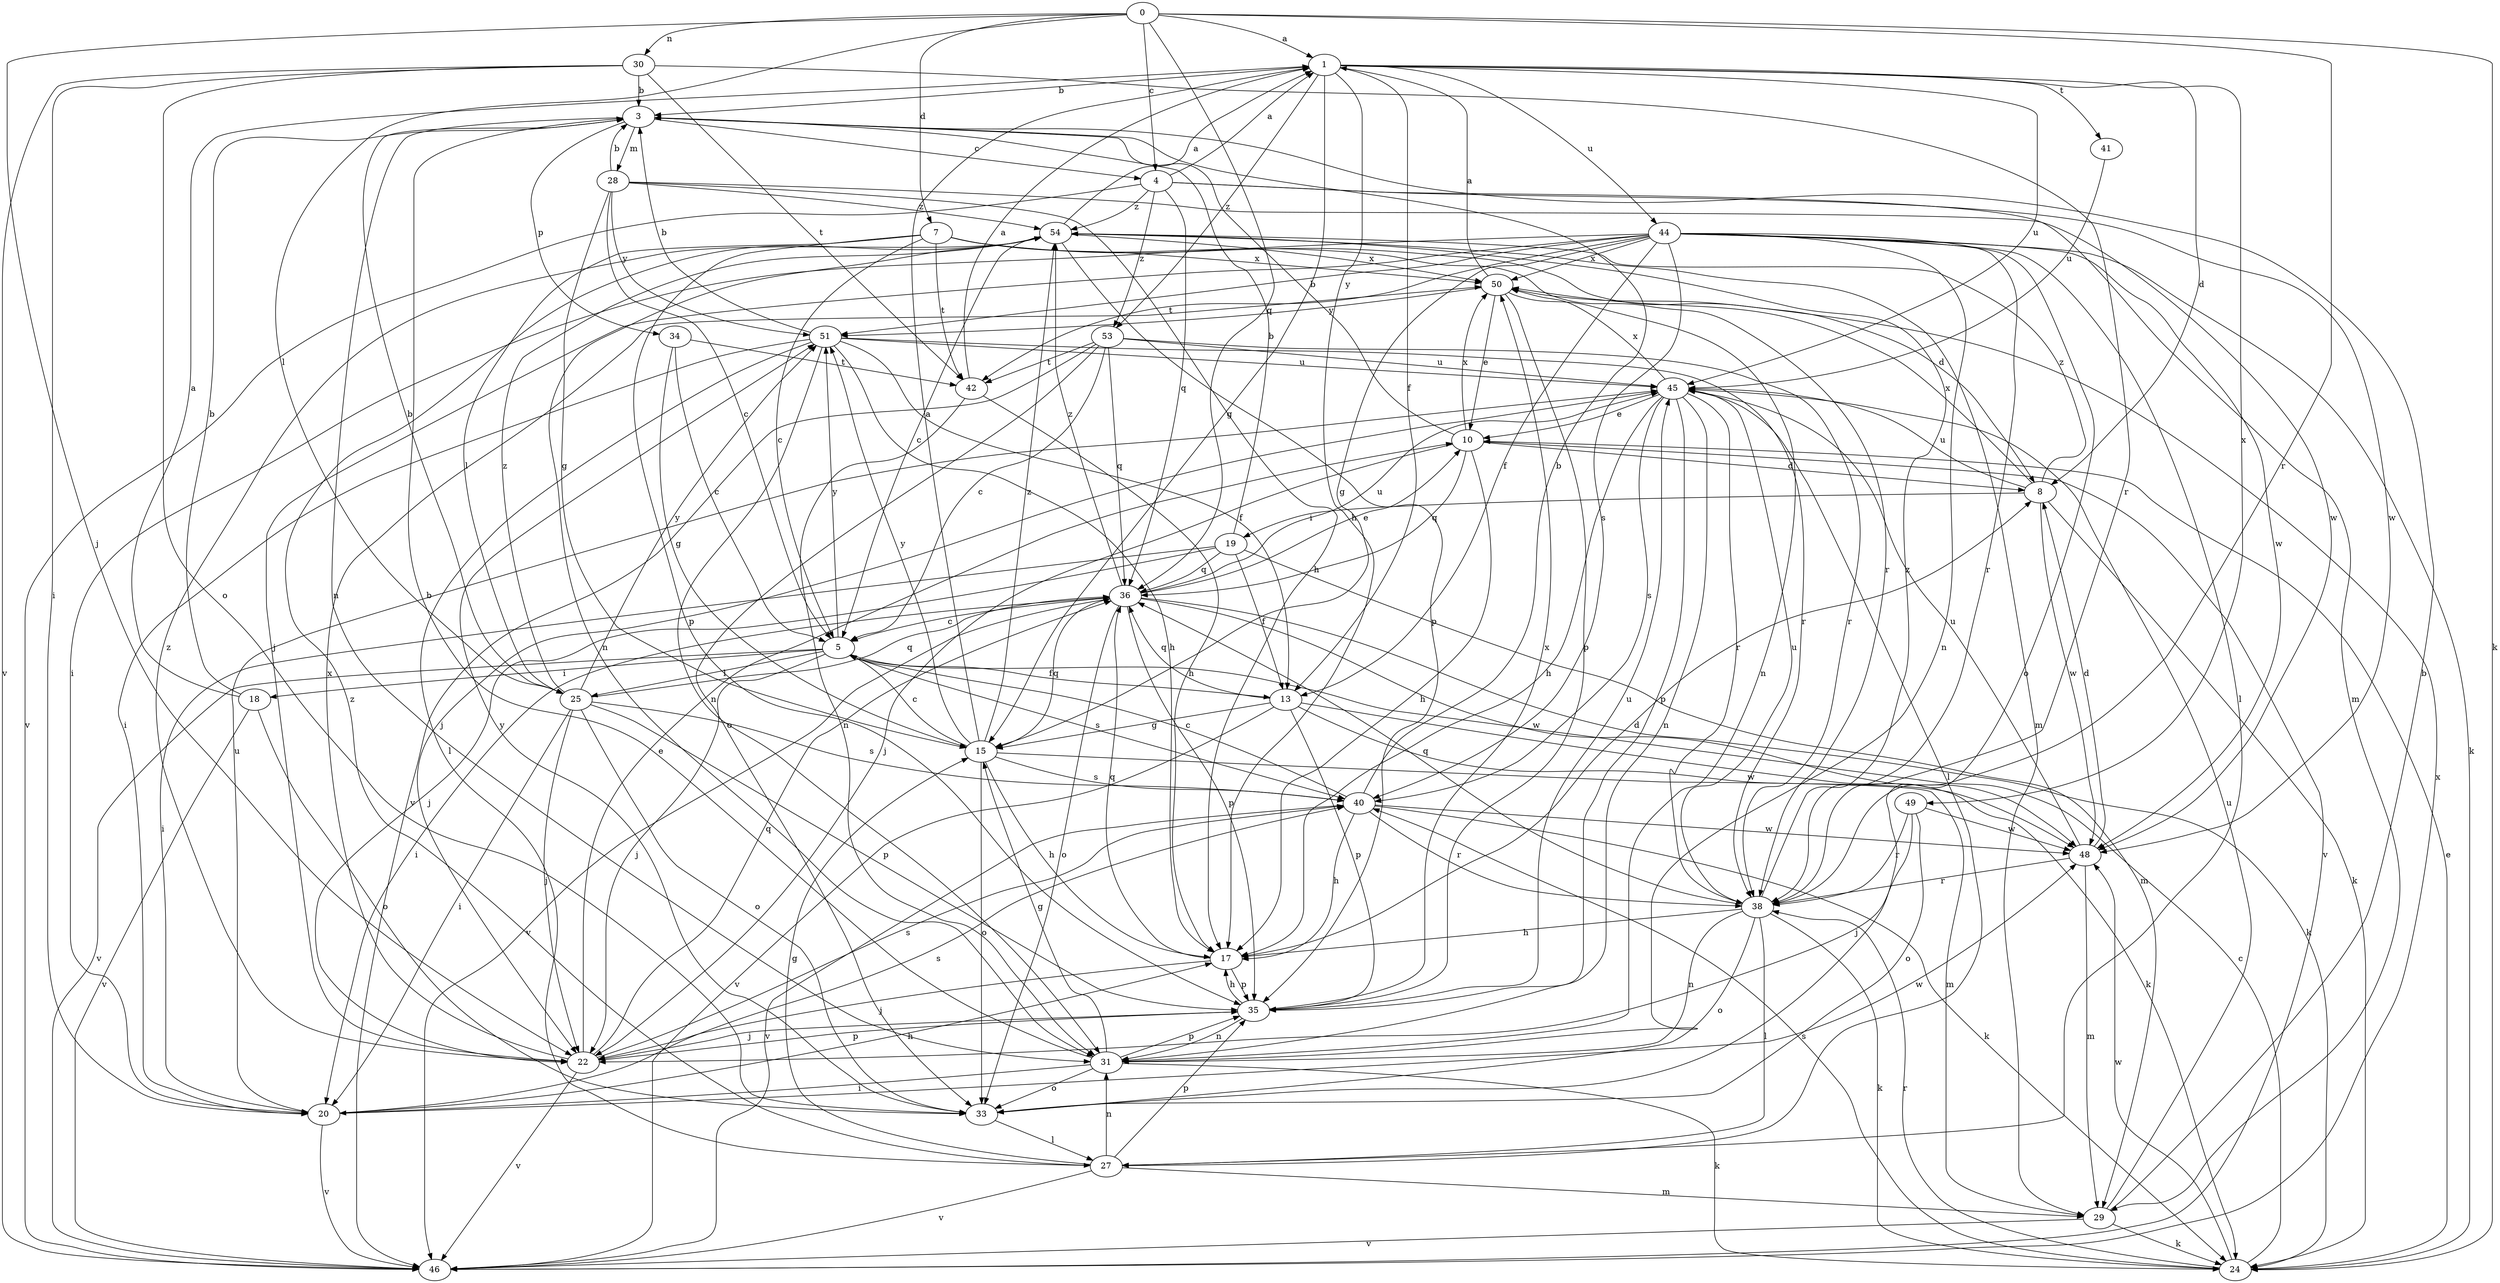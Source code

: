 strict digraph  {
0;
1;
3;
4;
5;
7;
8;
10;
13;
15;
17;
18;
19;
20;
22;
24;
25;
27;
28;
29;
30;
31;
33;
34;
35;
36;
38;
40;
41;
42;
44;
45;
46;
48;
49;
50;
51;
53;
54;
0 -> 1  [label=a];
0 -> 4  [label=c];
0 -> 7  [label=d];
0 -> 22  [label=j];
0 -> 24  [label=k];
0 -> 25  [label=l];
0 -> 30  [label=n];
0 -> 36  [label=q];
0 -> 38  [label=r];
1 -> 3  [label=b];
1 -> 8  [label=d];
1 -> 13  [label=f];
1 -> 15  [label=g];
1 -> 17  [label=h];
1 -> 41  [label=t];
1 -> 44  [label=u];
1 -> 45  [label=u];
1 -> 49  [label=x];
1 -> 53  [label=z];
3 -> 4  [label=c];
3 -> 28  [label=m];
3 -> 31  [label=n];
3 -> 34  [label=p];
4 -> 1  [label=a];
4 -> 29  [label=m];
4 -> 36  [label=q];
4 -> 46  [label=v];
4 -> 48  [label=w];
4 -> 53  [label=z];
4 -> 54  [label=z];
5 -> 13  [label=f];
5 -> 18  [label=i];
5 -> 22  [label=j];
5 -> 25  [label=l];
5 -> 40  [label=s];
5 -> 46  [label=v];
5 -> 51  [label=y];
7 -> 5  [label=c];
7 -> 8  [label=d];
7 -> 25  [label=l];
7 -> 35  [label=p];
7 -> 38  [label=r];
7 -> 42  [label=t];
7 -> 50  [label=x];
8 -> 19  [label=i];
8 -> 24  [label=k];
8 -> 45  [label=u];
8 -> 48  [label=w];
8 -> 50  [label=x];
8 -> 54  [label=z];
10 -> 3  [label=b];
10 -> 8  [label=d];
10 -> 17  [label=h];
10 -> 22  [label=j];
10 -> 36  [label=q];
10 -> 46  [label=v];
10 -> 50  [label=x];
13 -> 15  [label=g];
13 -> 24  [label=k];
13 -> 35  [label=p];
13 -> 36  [label=q];
13 -> 46  [label=v];
13 -> 48  [label=w];
15 -> 1  [label=a];
15 -> 5  [label=c];
15 -> 17  [label=h];
15 -> 29  [label=m];
15 -> 33  [label=o];
15 -> 36  [label=q];
15 -> 40  [label=s];
15 -> 51  [label=y];
15 -> 54  [label=z];
17 -> 8  [label=d];
17 -> 22  [label=j];
17 -> 35  [label=p];
17 -> 36  [label=q];
18 -> 1  [label=a];
18 -> 3  [label=b];
18 -> 33  [label=o];
18 -> 46  [label=v];
19 -> 3  [label=b];
19 -> 13  [label=f];
19 -> 20  [label=i];
19 -> 22  [label=j];
19 -> 29  [label=m];
19 -> 36  [label=q];
20 -> 17  [label=h];
20 -> 40  [label=s];
20 -> 45  [label=u];
20 -> 46  [label=v];
20 -> 48  [label=w];
22 -> 10  [label=e];
22 -> 35  [label=p];
22 -> 36  [label=q];
22 -> 40  [label=s];
22 -> 46  [label=v];
22 -> 50  [label=x];
22 -> 54  [label=z];
24 -> 5  [label=c];
24 -> 10  [label=e];
24 -> 38  [label=r];
24 -> 40  [label=s];
24 -> 48  [label=w];
25 -> 3  [label=b];
25 -> 20  [label=i];
25 -> 22  [label=j];
25 -> 33  [label=o];
25 -> 35  [label=p];
25 -> 36  [label=q];
25 -> 40  [label=s];
25 -> 51  [label=y];
25 -> 54  [label=z];
27 -> 15  [label=g];
27 -> 29  [label=m];
27 -> 31  [label=n];
27 -> 35  [label=p];
27 -> 46  [label=v];
27 -> 54  [label=z];
28 -> 3  [label=b];
28 -> 5  [label=c];
28 -> 15  [label=g];
28 -> 17  [label=h];
28 -> 48  [label=w];
28 -> 51  [label=y];
28 -> 54  [label=z];
29 -> 3  [label=b];
29 -> 24  [label=k];
29 -> 45  [label=u];
29 -> 46  [label=v];
30 -> 3  [label=b];
30 -> 20  [label=i];
30 -> 33  [label=o];
30 -> 38  [label=r];
30 -> 42  [label=t];
30 -> 46  [label=v];
31 -> 3  [label=b];
31 -> 15  [label=g];
31 -> 20  [label=i];
31 -> 24  [label=k];
31 -> 33  [label=o];
31 -> 35  [label=p];
33 -> 27  [label=l];
33 -> 51  [label=y];
34 -> 5  [label=c];
34 -> 15  [label=g];
34 -> 42  [label=t];
35 -> 17  [label=h];
35 -> 22  [label=j];
35 -> 31  [label=n];
35 -> 45  [label=u];
35 -> 50  [label=x];
36 -> 5  [label=c];
36 -> 10  [label=e];
36 -> 20  [label=i];
36 -> 24  [label=k];
36 -> 33  [label=o];
36 -> 35  [label=p];
36 -> 45  [label=u];
36 -> 46  [label=v];
36 -> 48  [label=w];
36 -> 54  [label=z];
38 -> 17  [label=h];
38 -> 24  [label=k];
38 -> 27  [label=l];
38 -> 31  [label=n];
38 -> 33  [label=o];
38 -> 36  [label=q];
38 -> 45  [label=u];
38 -> 54  [label=z];
40 -> 3  [label=b];
40 -> 5  [label=c];
40 -> 17  [label=h];
40 -> 24  [label=k];
40 -> 38  [label=r];
40 -> 46  [label=v];
40 -> 48  [label=w];
41 -> 45  [label=u];
42 -> 1  [label=a];
42 -> 17  [label=h];
42 -> 31  [label=n];
44 -> 13  [label=f];
44 -> 15  [label=g];
44 -> 20  [label=i];
44 -> 22  [label=j];
44 -> 24  [label=k];
44 -> 27  [label=l];
44 -> 31  [label=n];
44 -> 33  [label=o];
44 -> 38  [label=r];
44 -> 40  [label=s];
44 -> 42  [label=t];
44 -> 48  [label=w];
44 -> 50  [label=x];
44 -> 51  [label=y];
45 -> 10  [label=e];
45 -> 17  [label=h];
45 -> 22  [label=j];
45 -> 27  [label=l];
45 -> 31  [label=n];
45 -> 35  [label=p];
45 -> 38  [label=r];
45 -> 40  [label=s];
45 -> 50  [label=x];
46 -> 50  [label=x];
48 -> 8  [label=d];
48 -> 29  [label=m];
48 -> 38  [label=r];
48 -> 45  [label=u];
49 -> 22  [label=j];
49 -> 33  [label=o];
49 -> 38  [label=r];
49 -> 48  [label=w];
50 -> 1  [label=a];
50 -> 10  [label=e];
50 -> 31  [label=n];
50 -> 35  [label=p];
50 -> 51  [label=y];
51 -> 3  [label=b];
51 -> 13  [label=f];
51 -> 17  [label=h];
51 -> 20  [label=i];
51 -> 27  [label=l];
51 -> 31  [label=n];
51 -> 38  [label=r];
51 -> 45  [label=u];
53 -> 5  [label=c];
53 -> 33  [label=o];
53 -> 36  [label=q];
53 -> 38  [label=r];
53 -> 42  [label=t];
53 -> 45  [label=u];
53 -> 46  [label=v];
54 -> 1  [label=a];
54 -> 5  [label=c];
54 -> 29  [label=m];
54 -> 31  [label=n];
54 -> 35  [label=p];
54 -> 50  [label=x];
}
